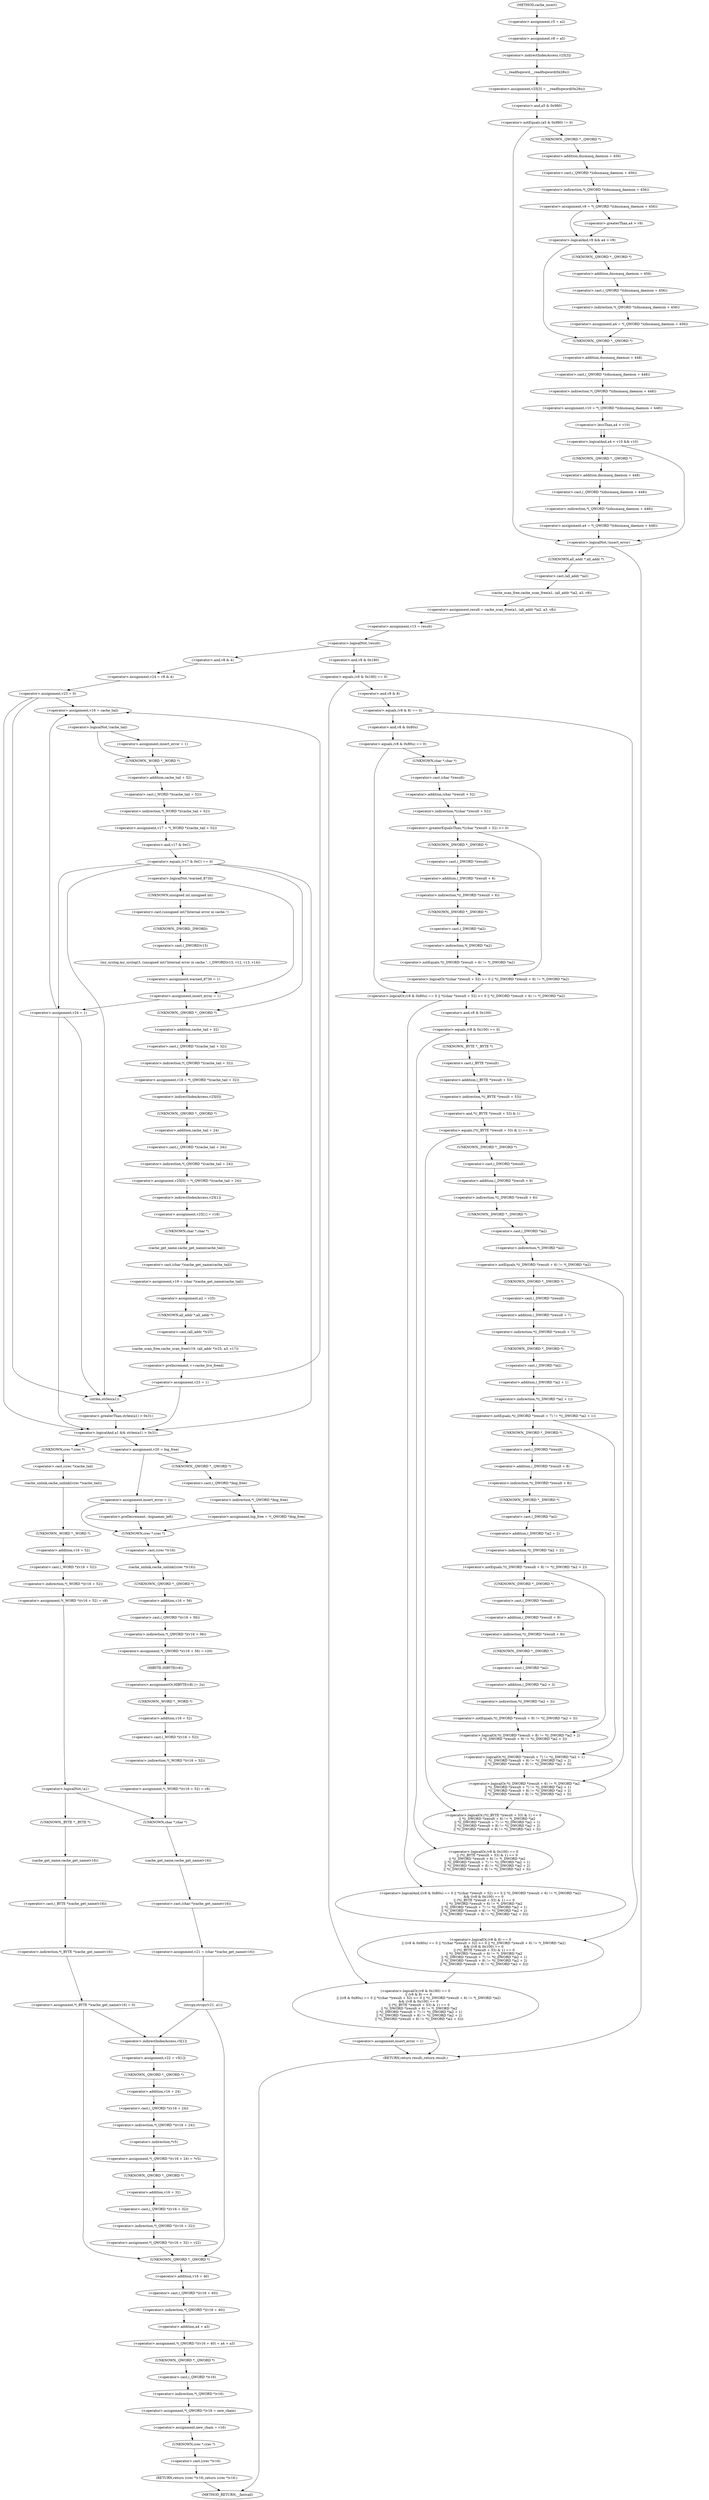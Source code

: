 digraph cache_insert {  
"1000146" [label = "(<operator>.assignment,v5 = a2)" ]
"1000149" [label = "(<operator>.assignment,v8 = a5)" ]
"1000152" [label = "(<operator>.assignment,v25[3] = __readfsqword(0x28u))" ]
"1000153" [label = "(<operator>.indirectIndexAccess,v25[3])" ]
"1000156" [label = "(__readfsqword,__readfsqword(0x28u))" ]
"1000159" [label = "(<operator>.notEquals,(a5 & 0x980) != 0)" ]
"1000160" [label = "(<operator>.and,a5 & 0x980)" ]
"1000165" [label = "(<operator>.assignment,v9 = *(_QWORD *)(dnsmasq_daemon + 456))" ]
"1000167" [label = "(<operator>.indirection,*(_QWORD *)(dnsmasq_daemon + 456))" ]
"1000168" [label = "(<operator>.cast,(_QWORD *)(dnsmasq_daemon + 456))" ]
"1000169" [label = "(UNKNOWN,_QWORD *,_QWORD *)" ]
"1000170" [label = "(<operator>.addition,dnsmasq_daemon + 456)" ]
"1000174" [label = "(<operator>.logicalAnd,v9 && a4 > v9)" ]
"1000176" [label = "(<operator>.greaterThan,a4 > v9)" ]
"1000179" [label = "(<operator>.assignment,a4 = *(_QWORD *)(dnsmasq_daemon + 456))" ]
"1000181" [label = "(<operator>.indirection,*(_QWORD *)(dnsmasq_daemon + 456))" ]
"1000182" [label = "(<operator>.cast,(_QWORD *)(dnsmasq_daemon + 456))" ]
"1000183" [label = "(UNKNOWN,_QWORD *,_QWORD *)" ]
"1000184" [label = "(<operator>.addition,dnsmasq_daemon + 456)" ]
"1000187" [label = "(<operator>.assignment,v10 = *(_QWORD *)(dnsmasq_daemon + 448))" ]
"1000189" [label = "(<operator>.indirection,*(_QWORD *)(dnsmasq_daemon + 448))" ]
"1000190" [label = "(<operator>.cast,(_QWORD *)(dnsmasq_daemon + 448))" ]
"1000191" [label = "(UNKNOWN,_QWORD *,_QWORD *)" ]
"1000192" [label = "(<operator>.addition,dnsmasq_daemon + 448)" ]
"1000196" [label = "(<operator>.logicalAnd,a4 < v10 && v10)" ]
"1000197" [label = "(<operator>.lessThan,a4 < v10)" ]
"1000201" [label = "(<operator>.assignment,a4 = *(_QWORD *)(dnsmasq_daemon + 448))" ]
"1000203" [label = "(<operator>.indirection,*(_QWORD *)(dnsmasq_daemon + 448))" ]
"1000204" [label = "(<operator>.cast,(_QWORD *)(dnsmasq_daemon + 448))" ]
"1000205" [label = "(UNKNOWN,_QWORD *,_QWORD *)" ]
"1000206" [label = "(<operator>.addition,dnsmasq_daemon + 448)" ]
"1000211" [label = "(<operator>.logicalNot,!insert_error)" ]
"1000214" [label = "(<operator>.assignment,result = cache_scan_free(a1, (all_addr *)a2, a3, v8))" ]
"1000216" [label = "(cache_scan_free,cache_scan_free(a1, (all_addr *)a2, a3, v8))" ]
"1000218" [label = "(<operator>.cast,(all_addr *)a2)" ]
"1000219" [label = "(UNKNOWN,all_addr *,all_addr *)" ]
"1000223" [label = "(<operator>.assignment,v15 = result)" ]
"1000227" [label = "(<operator>.logicalNot,!result)" ]
"1000230" [label = "(<operator>.assignment,v24 = v8 & 4)" ]
"1000232" [label = "(<operator>.and,v8 & 4)" ]
"1000235" [label = "(<operator>.assignment,v23 = 0)" ]
"1000241" [label = "(<operator>.assignment,v16 = cache_tail)" ]
"1000245" [label = "(<operator>.logicalNot,!cache_tail)" ]
"1000248" [label = "(<operator>.assignment,insert_error = 1)" ]
"1000252" [label = "(<operator>.assignment,v17 = *(_WORD *)(cache_tail + 52))" ]
"1000254" [label = "(<operator>.indirection,*(_WORD *)(cache_tail + 52))" ]
"1000255" [label = "(<operator>.cast,(_WORD *)(cache_tail + 52))" ]
"1000256" [label = "(UNKNOWN,_WORD *,_WORD *)" ]
"1000257" [label = "(<operator>.addition,cache_tail + 52)" ]
"1000261" [label = "(<operator>.equals,(v17 & 0xC) == 0)" ]
"1000262" [label = "(<operator>.and,v17 & 0xC)" ]
"1000271" [label = "(<operator>.logicalNot,!warned_8730)" ]
"1000274" [label = "(my_syslog,my_syslog(3, (unsigned int)\"Internal error in cache.\", (_DWORD)v15, v12, v13, v14))" ]
"1000276" [label = "(<operator>.cast,(unsigned int)\"Internal error in cache.\")" ]
"1000277" [label = "(UNKNOWN,unsigned int,unsigned int)" ]
"1000279" [label = "(<operator>.cast,(_DWORD)v15)" ]
"1000280" [label = "(UNKNOWN,_DWORD,_DWORD)" ]
"1000285" [label = "(<operator>.assignment,warned_8730 = 1)" ]
"1000288" [label = "(<operator>.assignment,insert_error = 1)" ]
"1000295" [label = "(<operator>.assignment,v18 = *(_QWORD *)(cache_tail + 32))" ]
"1000297" [label = "(<operator>.indirection,*(_QWORD *)(cache_tail + 32))" ]
"1000298" [label = "(<operator>.cast,(_QWORD *)(cache_tail + 32))" ]
"1000299" [label = "(UNKNOWN,_QWORD *,_QWORD *)" ]
"1000300" [label = "(<operator>.addition,cache_tail + 32)" ]
"1000303" [label = "(<operator>.assignment,v25[0] = *(_QWORD *)(cache_tail + 24))" ]
"1000304" [label = "(<operator>.indirectIndexAccess,v25[0])" ]
"1000307" [label = "(<operator>.indirection,*(_QWORD *)(cache_tail + 24))" ]
"1000308" [label = "(<operator>.cast,(_QWORD *)(cache_tail + 24))" ]
"1000309" [label = "(UNKNOWN,_QWORD *,_QWORD *)" ]
"1000310" [label = "(<operator>.addition,cache_tail + 24)" ]
"1000313" [label = "(<operator>.assignment,v25[1] = v18)" ]
"1000314" [label = "(<operator>.indirectIndexAccess,v25[1])" ]
"1000318" [label = "(<operator>.assignment,v19 = (char *)cache_get_name(cache_tail))" ]
"1000320" [label = "(<operator>.cast,(char *)cache_get_name(cache_tail))" ]
"1000321" [label = "(UNKNOWN,char *,char *)" ]
"1000322" [label = "(cache_get_name,cache_get_name(cache_tail))" ]
"1000324" [label = "(<operator>.assignment,a2 = v25)" ]
"1000327" [label = "(cache_scan_free,cache_scan_free(v19, (all_addr *)v25, a3, v17))" ]
"1000329" [label = "(<operator>.cast,(all_addr *)v25)" ]
"1000330" [label = "(UNKNOWN,all_addr *,all_addr *)" ]
"1000334" [label = "(<operator>.preIncrement,++cache_live_freed)" ]
"1000336" [label = "(<operator>.assignment,v23 = 1)" ]
"1000342" [label = "(<operator>.assignment,v24 = 1)" ]
"1000346" [label = "(<operator>.logicalAnd,a1 && strlen(a1) > 0x31)" ]
"1000348" [label = "(<operator>.greaterThan,strlen(a1) > 0x31)" ]
"1000349" [label = "(strlen,strlen(a1))" ]
"1000353" [label = "(<operator>.assignment,v20 = big_free)" ]
"1000359" [label = "(<operator>.assignment,big_free = *(_QWORD *)big_free)" ]
"1000361" [label = "(<operator>.indirection,*(_QWORD *)big_free)" ]
"1000362" [label = "(<operator>.cast,(_QWORD *)big_free)" ]
"1000363" [label = "(UNKNOWN,_QWORD *,_QWORD *)" ]
"1000368" [label = "(<operator>.assignment,insert_error = 1)" ]
"1000374" [label = "(<operator>.preDecrement,--bignames_left)" ]
"1000376" [label = "(cache_unlink,cache_unlink((crec *)v16))" ]
"1000377" [label = "(<operator>.cast,(crec *)v16)" ]
"1000378" [label = "(UNKNOWN,crec *,crec *)" ]
"1000380" [label = "(<operator>.assignment,*(_QWORD *)(v16 + 56) = v20)" ]
"1000381" [label = "(<operator>.indirection,*(_QWORD *)(v16 + 56))" ]
"1000382" [label = "(<operator>.cast,(_QWORD *)(v16 + 56))" ]
"1000383" [label = "(UNKNOWN,_QWORD *,_QWORD *)" ]
"1000384" [label = "(<operator>.addition,v16 + 56)" ]
"1000388" [label = "(<operators>.assignmentOr,HIBYTE(v8) |= 2u)" ]
"1000389" [label = "(HIBYTE,HIBYTE(v8))" ]
"1000392" [label = "(<operator>.assignment,*(_WORD *)(v16 + 52) = v8)" ]
"1000393" [label = "(<operator>.indirection,*(_WORD *)(v16 + 52))" ]
"1000394" [label = "(<operator>.cast,(_WORD *)(v16 + 52))" ]
"1000395" [label = "(UNKNOWN,_WORD *,_WORD *)" ]
"1000396" [label = "(<operator>.addition,v16 + 52)" ]
"1000402" [label = "(cache_unlink,cache_unlink((crec *)cache_tail))" ]
"1000403" [label = "(<operator>.cast,(crec *)cache_tail)" ]
"1000404" [label = "(UNKNOWN,crec *,crec *)" ]
"1000406" [label = "(<operator>.assignment,*(_WORD *)(v16 + 52) = v8)" ]
"1000407" [label = "(<operator>.indirection,*(_WORD *)(v16 + 52))" ]
"1000408" [label = "(<operator>.cast,(_WORD *)(v16 + 52))" ]
"1000409" [label = "(UNKNOWN,_WORD *,_WORD *)" ]
"1000410" [label = "(<operator>.addition,v16 + 52)" ]
"1000415" [label = "(<operator>.logicalNot,!a1)" ]
"1000418" [label = "(<operator>.assignment,*(_BYTE *)cache_get_name(v16) = 0)" ]
"1000419" [label = "(<operator>.indirection,*(_BYTE *)cache_get_name(v16))" ]
"1000420" [label = "(<operator>.cast,(_BYTE *)cache_get_name(v16))" ]
"1000421" [label = "(UNKNOWN,_BYTE *,_BYTE *)" ]
"1000422" [label = "(cache_get_name,cache_get_name(v16))" ]
"1000426" [label = "(<operator>.assignment,v21 = (char *)cache_get_name(v16))" ]
"1000428" [label = "(<operator>.cast,(char *)cache_get_name(v16))" ]
"1000429" [label = "(UNKNOWN,char *,char *)" ]
"1000430" [label = "(cache_get_name,cache_get_name(v16))" ]
"1000432" [label = "(strcpy,strcpy(v21, a1))" ]
"1000439" [label = "(<operator>.assignment,v22 = v5[1])" ]
"1000441" [label = "(<operator>.indirectIndexAccess,v5[1])" ]
"1000444" [label = "(<operator>.assignment,*(_QWORD *)(v16 + 24) = *v5)" ]
"1000445" [label = "(<operator>.indirection,*(_QWORD *)(v16 + 24))" ]
"1000446" [label = "(<operator>.cast,(_QWORD *)(v16 + 24))" ]
"1000447" [label = "(UNKNOWN,_QWORD *,_QWORD *)" ]
"1000448" [label = "(<operator>.addition,v16 + 24)" ]
"1000451" [label = "(<operator>.indirection,*v5)" ]
"1000453" [label = "(<operator>.assignment,*(_QWORD *)(v16 + 32) = v22)" ]
"1000454" [label = "(<operator>.indirection,*(_QWORD *)(v16 + 32))" ]
"1000455" [label = "(<operator>.cast,(_QWORD *)(v16 + 32))" ]
"1000456" [label = "(UNKNOWN,_QWORD *,_QWORD *)" ]
"1000457" [label = "(<operator>.addition,v16 + 32)" ]
"1000461" [label = "(<operator>.assignment,*(_QWORD *)(v16 + 40) = a4 + a3)" ]
"1000462" [label = "(<operator>.indirection,*(_QWORD *)(v16 + 40))" ]
"1000463" [label = "(<operator>.cast,(_QWORD *)(v16 + 40))" ]
"1000464" [label = "(UNKNOWN,_QWORD *,_QWORD *)" ]
"1000465" [label = "(<operator>.addition,v16 + 40)" ]
"1000468" [label = "(<operator>.addition,a4 + a3)" ]
"1000471" [label = "(<operator>.assignment,*(_QWORD *)v16 = new_chain)" ]
"1000472" [label = "(<operator>.indirection,*(_QWORD *)v16)" ]
"1000473" [label = "(<operator>.cast,(_QWORD *)v16)" ]
"1000474" [label = "(UNKNOWN,_QWORD *,_QWORD *)" ]
"1000477" [label = "(<operator>.assignment,new_chain = v16)" ]
"1000480" [label = "(RETURN,return (crec *)v16;,return (crec *)v16;)" ]
"1000481" [label = "(<operator>.cast,(crec *)v16)" ]
"1000482" [label = "(UNKNOWN,crec *,crec *)" ]
"1000485" [label = "(<operator>.logicalOr,(v8 & 0x180) == 0\n      || (v8 & 8) == 0\n      || ((v8 & 0x80u) == 0 || *((char *)result + 52) >= 0 || *((_DWORD *)result + 6) != *(_DWORD *)a2)\n      && ((v8 & 0x100) == 0\n       || (*((_BYTE *)result + 53) & 1) == 0\n       || *((_DWORD *)result + 6) != *(_DWORD *)a2\n       || *((_DWORD *)result + 7) != *((_DWORD *)a2 + 1)\n       || *((_DWORD *)result + 8) != *((_DWORD *)a2 + 2)\n       || *((_DWORD *)result + 9) != *((_DWORD *)a2 + 3)))" ]
"1000486" [label = "(<operator>.equals,(v8 & 0x180) == 0)" ]
"1000487" [label = "(<operator>.and,v8 & 0x180)" ]
"1000491" [label = "(<operator>.logicalOr,(v8 & 8) == 0\n      || ((v8 & 0x80u) == 0 || *((char *)result + 52) >= 0 || *((_DWORD *)result + 6) != *(_DWORD *)a2)\n      && ((v8 & 0x100) == 0\n       || (*((_BYTE *)result + 53) & 1) == 0\n       || *((_DWORD *)result + 6) != *(_DWORD *)a2\n       || *((_DWORD *)result + 7) != *((_DWORD *)a2 + 1)\n       || *((_DWORD *)result + 8) != *((_DWORD *)a2 + 2)\n       || *((_DWORD *)result + 9) != *((_DWORD *)a2 + 3)))" ]
"1000492" [label = "(<operator>.equals,(v8 & 8) == 0)" ]
"1000493" [label = "(<operator>.and,v8 & 8)" ]
"1000497" [label = "(<operator>.logicalAnd,((v8 & 0x80u) == 0 || *((char *)result + 52) >= 0 || *((_DWORD *)result + 6) != *(_DWORD *)a2)\n      && ((v8 & 0x100) == 0\n       || (*((_BYTE *)result + 53) & 1) == 0\n       || *((_DWORD *)result + 6) != *(_DWORD *)a2\n       || *((_DWORD *)result + 7) != *((_DWORD *)a2 + 1)\n       || *((_DWORD *)result + 8) != *((_DWORD *)a2 + 2)\n       || *((_DWORD *)result + 9) != *((_DWORD *)a2 + 3)))" ]
"1000498" [label = "(<operator>.logicalOr,(v8 & 0x80u) == 0 || *((char *)result + 52) >= 0 || *((_DWORD *)result + 6) != *(_DWORD *)a2)" ]
"1000499" [label = "(<operator>.equals,(v8 & 0x80u) == 0)" ]
"1000500" [label = "(<operator>.and,v8 & 0x80u)" ]
"1000504" [label = "(<operator>.logicalOr,*((char *)result + 52) >= 0 || *((_DWORD *)result + 6) != *(_DWORD *)a2)" ]
"1000505" [label = "(<operator>.greaterEqualsThan,*((char *)result + 52) >= 0)" ]
"1000506" [label = "(<operator>.indirection,*((char *)result + 52))" ]
"1000507" [label = "(<operator>.addition,(char *)result + 52)" ]
"1000508" [label = "(<operator>.cast,(char *)result)" ]
"1000509" [label = "(UNKNOWN,char *,char *)" ]
"1000513" [label = "(<operator>.notEquals,*((_DWORD *)result + 6) != *(_DWORD *)a2)" ]
"1000514" [label = "(<operator>.indirection,*((_DWORD *)result + 6))" ]
"1000515" [label = "(<operator>.addition,(_DWORD *)result + 6)" ]
"1000516" [label = "(<operator>.cast,(_DWORD *)result)" ]
"1000517" [label = "(UNKNOWN,_DWORD *,_DWORD *)" ]
"1000520" [label = "(<operator>.indirection,*(_DWORD *)a2)" ]
"1000521" [label = "(<operator>.cast,(_DWORD *)a2)" ]
"1000522" [label = "(UNKNOWN,_DWORD *,_DWORD *)" ]
"1000524" [label = "(<operator>.logicalOr,(v8 & 0x100) == 0\n       || (*((_BYTE *)result + 53) & 1) == 0\n       || *((_DWORD *)result + 6) != *(_DWORD *)a2\n       || *((_DWORD *)result + 7) != *((_DWORD *)a2 + 1)\n       || *((_DWORD *)result + 8) != *((_DWORD *)a2 + 2)\n       || *((_DWORD *)result + 9) != *((_DWORD *)a2 + 3))" ]
"1000525" [label = "(<operator>.equals,(v8 & 0x100) == 0)" ]
"1000526" [label = "(<operator>.and,v8 & 0x100)" ]
"1000530" [label = "(<operator>.logicalOr,(*((_BYTE *)result + 53) & 1) == 0\n       || *((_DWORD *)result + 6) != *(_DWORD *)a2\n       || *((_DWORD *)result + 7) != *((_DWORD *)a2 + 1)\n       || *((_DWORD *)result + 8) != *((_DWORD *)a2 + 2)\n       || *((_DWORD *)result + 9) != *((_DWORD *)a2 + 3))" ]
"1000531" [label = "(<operator>.equals,(*((_BYTE *)result + 53) & 1) == 0)" ]
"1000532" [label = "(<operator>.and,*((_BYTE *)result + 53) & 1)" ]
"1000533" [label = "(<operator>.indirection,*((_BYTE *)result + 53))" ]
"1000534" [label = "(<operator>.addition,(_BYTE *)result + 53)" ]
"1000535" [label = "(<operator>.cast,(_BYTE *)result)" ]
"1000536" [label = "(UNKNOWN,_BYTE *,_BYTE *)" ]
"1000541" [label = "(<operator>.logicalOr,*((_DWORD *)result + 6) != *(_DWORD *)a2\n       || *((_DWORD *)result + 7) != *((_DWORD *)a2 + 1)\n       || *((_DWORD *)result + 8) != *((_DWORD *)a2 + 2)\n       || *((_DWORD *)result + 9) != *((_DWORD *)a2 + 3))" ]
"1000542" [label = "(<operator>.notEquals,*((_DWORD *)result + 6) != *(_DWORD *)a2)" ]
"1000543" [label = "(<operator>.indirection,*((_DWORD *)result + 6))" ]
"1000544" [label = "(<operator>.addition,(_DWORD *)result + 6)" ]
"1000545" [label = "(<operator>.cast,(_DWORD *)result)" ]
"1000546" [label = "(UNKNOWN,_DWORD *,_DWORD *)" ]
"1000549" [label = "(<operator>.indirection,*(_DWORD *)a2)" ]
"1000550" [label = "(<operator>.cast,(_DWORD *)a2)" ]
"1000551" [label = "(UNKNOWN,_DWORD *,_DWORD *)" ]
"1000553" [label = "(<operator>.logicalOr,*((_DWORD *)result + 7) != *((_DWORD *)a2 + 1)\n       || *((_DWORD *)result + 8) != *((_DWORD *)a2 + 2)\n       || *((_DWORD *)result + 9) != *((_DWORD *)a2 + 3))" ]
"1000554" [label = "(<operator>.notEquals,*((_DWORD *)result + 7) != *((_DWORD *)a2 + 1))" ]
"1000555" [label = "(<operator>.indirection,*((_DWORD *)result + 7))" ]
"1000556" [label = "(<operator>.addition,(_DWORD *)result + 7)" ]
"1000557" [label = "(<operator>.cast,(_DWORD *)result)" ]
"1000558" [label = "(UNKNOWN,_DWORD *,_DWORD *)" ]
"1000561" [label = "(<operator>.indirection,*((_DWORD *)a2 + 1))" ]
"1000562" [label = "(<operator>.addition,(_DWORD *)a2 + 1)" ]
"1000563" [label = "(<operator>.cast,(_DWORD *)a2)" ]
"1000564" [label = "(UNKNOWN,_DWORD *,_DWORD *)" ]
"1000567" [label = "(<operator>.logicalOr,*((_DWORD *)result + 8) != *((_DWORD *)a2 + 2)\n       || *((_DWORD *)result + 9) != *((_DWORD *)a2 + 3))" ]
"1000568" [label = "(<operator>.notEquals,*((_DWORD *)result + 8) != *((_DWORD *)a2 + 2))" ]
"1000569" [label = "(<operator>.indirection,*((_DWORD *)result + 8))" ]
"1000570" [label = "(<operator>.addition,(_DWORD *)result + 8)" ]
"1000571" [label = "(<operator>.cast,(_DWORD *)result)" ]
"1000572" [label = "(UNKNOWN,_DWORD *,_DWORD *)" ]
"1000575" [label = "(<operator>.indirection,*((_DWORD *)a2 + 2))" ]
"1000576" [label = "(<operator>.addition,(_DWORD *)a2 + 2)" ]
"1000577" [label = "(<operator>.cast,(_DWORD *)a2)" ]
"1000578" [label = "(UNKNOWN,_DWORD *,_DWORD *)" ]
"1000581" [label = "(<operator>.notEquals,*((_DWORD *)result + 9) != *((_DWORD *)a2 + 3))" ]
"1000582" [label = "(<operator>.indirection,*((_DWORD *)result + 9))" ]
"1000583" [label = "(<operator>.addition,(_DWORD *)result + 9)" ]
"1000584" [label = "(<operator>.cast,(_DWORD *)result)" ]
"1000585" [label = "(UNKNOWN,_DWORD *,_DWORD *)" ]
"1000588" [label = "(<operator>.indirection,*((_DWORD *)a2 + 3))" ]
"1000589" [label = "(<operator>.addition,(_DWORD *)a2 + 3)" ]
"1000590" [label = "(<operator>.cast,(_DWORD *)a2)" ]
"1000591" [label = "(UNKNOWN,_DWORD *,_DWORD *)" ]
"1000595" [label = "(<operator>.assignment,insert_error = 1)" ]
"1000599" [label = "(RETURN,return result;,return result;)" ]
"1000120" [label = "(METHOD,cache_insert)" ]
"1000601" [label = "(METHOD_RETURN,__fastcall)" ]
  "1000146" -> "1000149" 
  "1000149" -> "1000153" 
  "1000152" -> "1000160" 
  "1000153" -> "1000156" 
  "1000156" -> "1000152" 
  "1000159" -> "1000169" 
  "1000159" -> "1000211" 
  "1000160" -> "1000159" 
  "1000165" -> "1000174" 
  "1000165" -> "1000176" 
  "1000167" -> "1000165" 
  "1000168" -> "1000167" 
  "1000169" -> "1000170" 
  "1000170" -> "1000168" 
  "1000174" -> "1000183" 
  "1000174" -> "1000191" 
  "1000176" -> "1000174" 
  "1000179" -> "1000191" 
  "1000181" -> "1000179" 
  "1000182" -> "1000181" 
  "1000183" -> "1000184" 
  "1000184" -> "1000182" 
  "1000187" -> "1000197" 
  "1000189" -> "1000187" 
  "1000190" -> "1000189" 
  "1000191" -> "1000192" 
  "1000192" -> "1000190" 
  "1000196" -> "1000205" 
  "1000196" -> "1000211" 
  "1000197" -> "1000196" 
  "1000197" -> "1000196" 
  "1000201" -> "1000211" 
  "1000203" -> "1000201" 
  "1000204" -> "1000203" 
  "1000205" -> "1000206" 
  "1000206" -> "1000204" 
  "1000211" -> "1000219" 
  "1000211" -> "1000599" 
  "1000214" -> "1000223" 
  "1000216" -> "1000214" 
  "1000218" -> "1000216" 
  "1000219" -> "1000218" 
  "1000223" -> "1000227" 
  "1000227" -> "1000232" 
  "1000227" -> "1000487" 
  "1000230" -> "1000235" 
  "1000232" -> "1000230" 
  "1000235" -> "1000241" 
  "1000235" -> "1000346" 
  "1000235" -> "1000349" 
  "1000241" -> "1000245" 
  "1000245" -> "1000248" 
  "1000245" -> "1000256" 
  "1000248" -> "1000256" 
  "1000252" -> "1000262" 
  "1000254" -> "1000252" 
  "1000255" -> "1000254" 
  "1000256" -> "1000257" 
  "1000257" -> "1000255" 
  "1000261" -> "1000346" 
  "1000261" -> "1000349" 
  "1000261" -> "1000271" 
  "1000261" -> "1000299" 
  "1000261" -> "1000342" 
  "1000262" -> "1000261" 
  "1000271" -> "1000277" 
  "1000271" -> "1000288" 
  "1000274" -> "1000285" 
  "1000276" -> "1000280" 
  "1000277" -> "1000276" 
  "1000279" -> "1000274" 
  "1000280" -> "1000279" 
  "1000285" -> "1000288" 
  "1000288" -> "1000299" 
  "1000288" -> "1000342" 
  "1000295" -> "1000304" 
  "1000297" -> "1000295" 
  "1000298" -> "1000297" 
  "1000299" -> "1000300" 
  "1000300" -> "1000298" 
  "1000303" -> "1000314" 
  "1000304" -> "1000309" 
  "1000307" -> "1000303" 
  "1000308" -> "1000307" 
  "1000309" -> "1000310" 
  "1000310" -> "1000308" 
  "1000313" -> "1000321" 
  "1000314" -> "1000313" 
  "1000318" -> "1000324" 
  "1000320" -> "1000318" 
  "1000321" -> "1000322" 
  "1000322" -> "1000320" 
  "1000324" -> "1000330" 
  "1000327" -> "1000334" 
  "1000329" -> "1000327" 
  "1000330" -> "1000329" 
  "1000334" -> "1000336" 
  "1000336" -> "1000241" 
  "1000336" -> "1000346" 
  "1000336" -> "1000349" 
  "1000342" -> "1000241" 
  "1000342" -> "1000346" 
  "1000342" -> "1000349" 
  "1000346" -> "1000404" 
  "1000346" -> "1000353" 
  "1000348" -> "1000346" 
  "1000349" -> "1000348" 
  "1000353" -> "1000363" 
  "1000353" -> "1000368" 
  "1000359" -> "1000378" 
  "1000361" -> "1000359" 
  "1000362" -> "1000361" 
  "1000363" -> "1000362" 
  "1000368" -> "1000378" 
  "1000368" -> "1000374" 
  "1000374" -> "1000378" 
  "1000376" -> "1000383" 
  "1000377" -> "1000376" 
  "1000378" -> "1000377" 
  "1000380" -> "1000389" 
  "1000381" -> "1000380" 
  "1000382" -> "1000381" 
  "1000383" -> "1000384" 
  "1000384" -> "1000382" 
  "1000388" -> "1000395" 
  "1000389" -> "1000388" 
  "1000392" -> "1000429" 
  "1000393" -> "1000392" 
  "1000394" -> "1000393" 
  "1000395" -> "1000396" 
  "1000396" -> "1000394" 
  "1000402" -> "1000409" 
  "1000403" -> "1000402" 
  "1000404" -> "1000403" 
  "1000406" -> "1000415" 
  "1000407" -> "1000406" 
  "1000408" -> "1000407" 
  "1000409" -> "1000410" 
  "1000410" -> "1000408" 
  "1000415" -> "1000421" 
  "1000415" -> "1000429" 
  "1000418" -> "1000464" 
  "1000418" -> "1000441" 
  "1000419" -> "1000418" 
  "1000420" -> "1000419" 
  "1000421" -> "1000422" 
  "1000422" -> "1000420" 
  "1000426" -> "1000432" 
  "1000428" -> "1000426" 
  "1000429" -> "1000430" 
  "1000430" -> "1000428" 
  "1000432" -> "1000464" 
  "1000432" -> "1000441" 
  "1000439" -> "1000447" 
  "1000441" -> "1000439" 
  "1000444" -> "1000456" 
  "1000445" -> "1000451" 
  "1000446" -> "1000445" 
  "1000447" -> "1000448" 
  "1000448" -> "1000446" 
  "1000451" -> "1000444" 
  "1000453" -> "1000464" 
  "1000454" -> "1000453" 
  "1000455" -> "1000454" 
  "1000456" -> "1000457" 
  "1000457" -> "1000455" 
  "1000461" -> "1000474" 
  "1000462" -> "1000468" 
  "1000463" -> "1000462" 
  "1000464" -> "1000465" 
  "1000465" -> "1000463" 
  "1000468" -> "1000461" 
  "1000471" -> "1000477" 
  "1000472" -> "1000471" 
  "1000473" -> "1000472" 
  "1000474" -> "1000473" 
  "1000477" -> "1000482" 
  "1000480" -> "1000601" 
  "1000481" -> "1000480" 
  "1000482" -> "1000481" 
  "1000485" -> "1000595" 
  "1000485" -> "1000599" 
  "1000486" -> "1000485" 
  "1000486" -> "1000493" 
  "1000487" -> "1000486" 
  "1000491" -> "1000485" 
  "1000492" -> "1000491" 
  "1000492" -> "1000500" 
  "1000493" -> "1000492" 
  "1000497" -> "1000491" 
  "1000498" -> "1000497" 
  "1000498" -> "1000526" 
  "1000499" -> "1000509" 
  "1000499" -> "1000498" 
  "1000500" -> "1000499" 
  "1000504" -> "1000498" 
  "1000505" -> "1000517" 
  "1000505" -> "1000504" 
  "1000506" -> "1000505" 
  "1000507" -> "1000506" 
  "1000508" -> "1000507" 
  "1000509" -> "1000508" 
  "1000513" -> "1000504" 
  "1000514" -> "1000522" 
  "1000515" -> "1000514" 
  "1000516" -> "1000515" 
  "1000517" -> "1000516" 
  "1000520" -> "1000513" 
  "1000521" -> "1000520" 
  "1000522" -> "1000521" 
  "1000524" -> "1000497" 
  "1000525" -> "1000536" 
  "1000525" -> "1000524" 
  "1000526" -> "1000525" 
  "1000530" -> "1000524" 
  "1000531" -> "1000546" 
  "1000531" -> "1000530" 
  "1000532" -> "1000531" 
  "1000533" -> "1000532" 
  "1000534" -> "1000533" 
  "1000535" -> "1000534" 
  "1000536" -> "1000535" 
  "1000541" -> "1000530" 
  "1000542" -> "1000558" 
  "1000542" -> "1000541" 
  "1000543" -> "1000551" 
  "1000544" -> "1000543" 
  "1000545" -> "1000544" 
  "1000546" -> "1000545" 
  "1000549" -> "1000542" 
  "1000550" -> "1000549" 
  "1000551" -> "1000550" 
  "1000553" -> "1000541" 
  "1000554" -> "1000572" 
  "1000554" -> "1000553" 
  "1000555" -> "1000564" 
  "1000556" -> "1000555" 
  "1000557" -> "1000556" 
  "1000558" -> "1000557" 
  "1000561" -> "1000554" 
  "1000562" -> "1000561" 
  "1000563" -> "1000562" 
  "1000564" -> "1000563" 
  "1000567" -> "1000553" 
  "1000568" -> "1000585" 
  "1000568" -> "1000567" 
  "1000569" -> "1000578" 
  "1000570" -> "1000569" 
  "1000571" -> "1000570" 
  "1000572" -> "1000571" 
  "1000575" -> "1000568" 
  "1000576" -> "1000575" 
  "1000577" -> "1000576" 
  "1000578" -> "1000577" 
  "1000581" -> "1000567" 
  "1000582" -> "1000591" 
  "1000583" -> "1000582" 
  "1000584" -> "1000583" 
  "1000585" -> "1000584" 
  "1000588" -> "1000581" 
  "1000589" -> "1000588" 
  "1000590" -> "1000589" 
  "1000591" -> "1000590" 
  "1000595" -> "1000599" 
  "1000599" -> "1000601" 
  "1000120" -> "1000146" 
}
